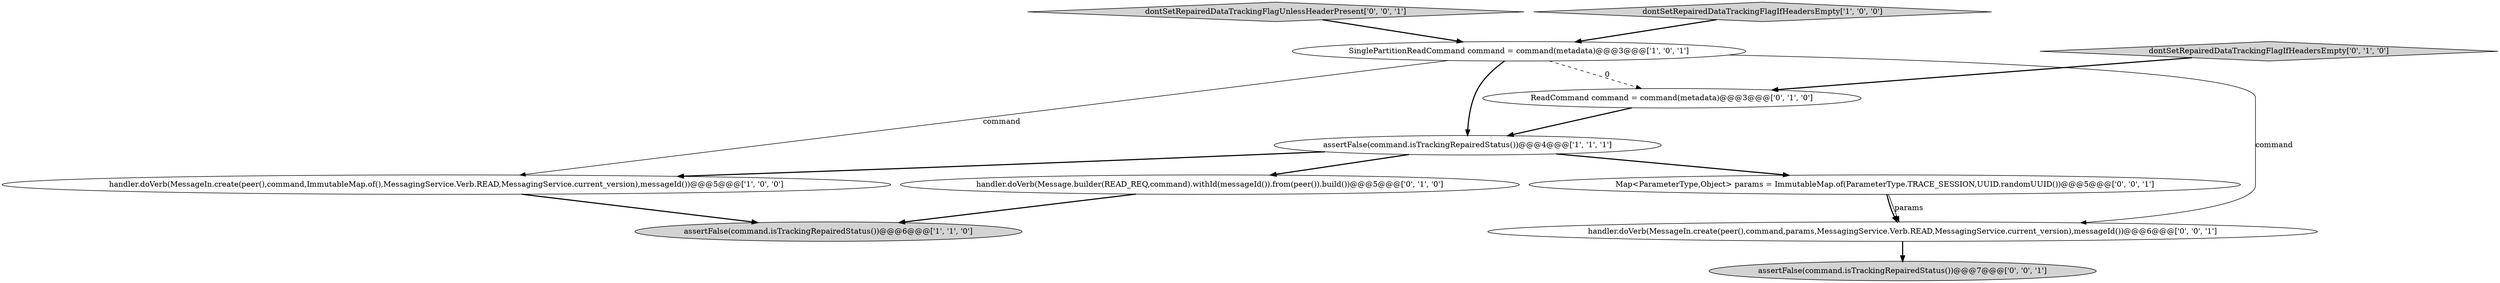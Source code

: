 digraph {
10 [style = filled, label = "dontSetRepairedDataTrackingFlagUnlessHeaderPresent['0', '0', '1']", fillcolor = lightgray, shape = diamond image = "AAA0AAABBB3BBB"];
4 [style = filled, label = "assertFalse(command.isTrackingRepairedStatus())@@@4@@@['1', '1', '1']", fillcolor = white, shape = ellipse image = "AAA0AAABBB1BBB"];
5 [style = filled, label = "dontSetRepairedDataTrackingFlagIfHeadersEmpty['0', '1', '0']", fillcolor = lightgray, shape = diamond image = "AAA0AAABBB2BBB"];
0 [style = filled, label = "SinglePartitionReadCommand command = command(metadata)@@@3@@@['1', '0', '1']", fillcolor = white, shape = ellipse image = "AAA0AAABBB1BBB"];
3 [style = filled, label = "handler.doVerb(MessageIn.create(peer(),command,ImmutableMap.of(),MessagingService.Verb.READ,MessagingService.current_version),messageId())@@@5@@@['1', '0', '0']", fillcolor = white, shape = ellipse image = "AAA0AAABBB1BBB"];
6 [style = filled, label = "ReadCommand command = command(metadata)@@@3@@@['0', '1', '0']", fillcolor = white, shape = ellipse image = "AAA1AAABBB2BBB"];
2 [style = filled, label = "assertFalse(command.isTrackingRepairedStatus())@@@6@@@['1', '1', '0']", fillcolor = lightgray, shape = ellipse image = "AAA0AAABBB1BBB"];
7 [style = filled, label = "handler.doVerb(Message.builder(READ_REQ,command).withId(messageId()).from(peer()).build())@@@5@@@['0', '1', '0']", fillcolor = white, shape = ellipse image = "AAA0AAABBB2BBB"];
11 [style = filled, label = "handler.doVerb(MessageIn.create(peer(),command,params,MessagingService.Verb.READ,MessagingService.current_version),messageId())@@@6@@@['0', '0', '1']", fillcolor = white, shape = ellipse image = "AAA0AAABBB3BBB"];
9 [style = filled, label = "Map<ParameterType,Object> params = ImmutableMap.of(ParameterType.TRACE_SESSION,UUID.randomUUID())@@@5@@@['0', '0', '1']", fillcolor = white, shape = ellipse image = "AAA0AAABBB3BBB"];
8 [style = filled, label = "assertFalse(command.isTrackingRepairedStatus())@@@7@@@['0', '0', '1']", fillcolor = lightgray, shape = ellipse image = "AAA0AAABBB3BBB"];
1 [style = filled, label = "dontSetRepairedDataTrackingFlagIfHeadersEmpty['1', '0', '0']", fillcolor = lightgray, shape = diamond image = "AAA0AAABBB1BBB"];
0->11 [style = solid, label="command"];
0->6 [style = dashed, label="0"];
0->4 [style = bold, label=""];
4->7 [style = bold, label=""];
9->11 [style = bold, label=""];
6->4 [style = bold, label=""];
11->8 [style = bold, label=""];
4->9 [style = bold, label=""];
4->3 [style = bold, label=""];
0->3 [style = solid, label="command"];
3->2 [style = bold, label=""];
10->0 [style = bold, label=""];
5->6 [style = bold, label=""];
9->11 [style = solid, label="params"];
1->0 [style = bold, label=""];
7->2 [style = bold, label=""];
}
